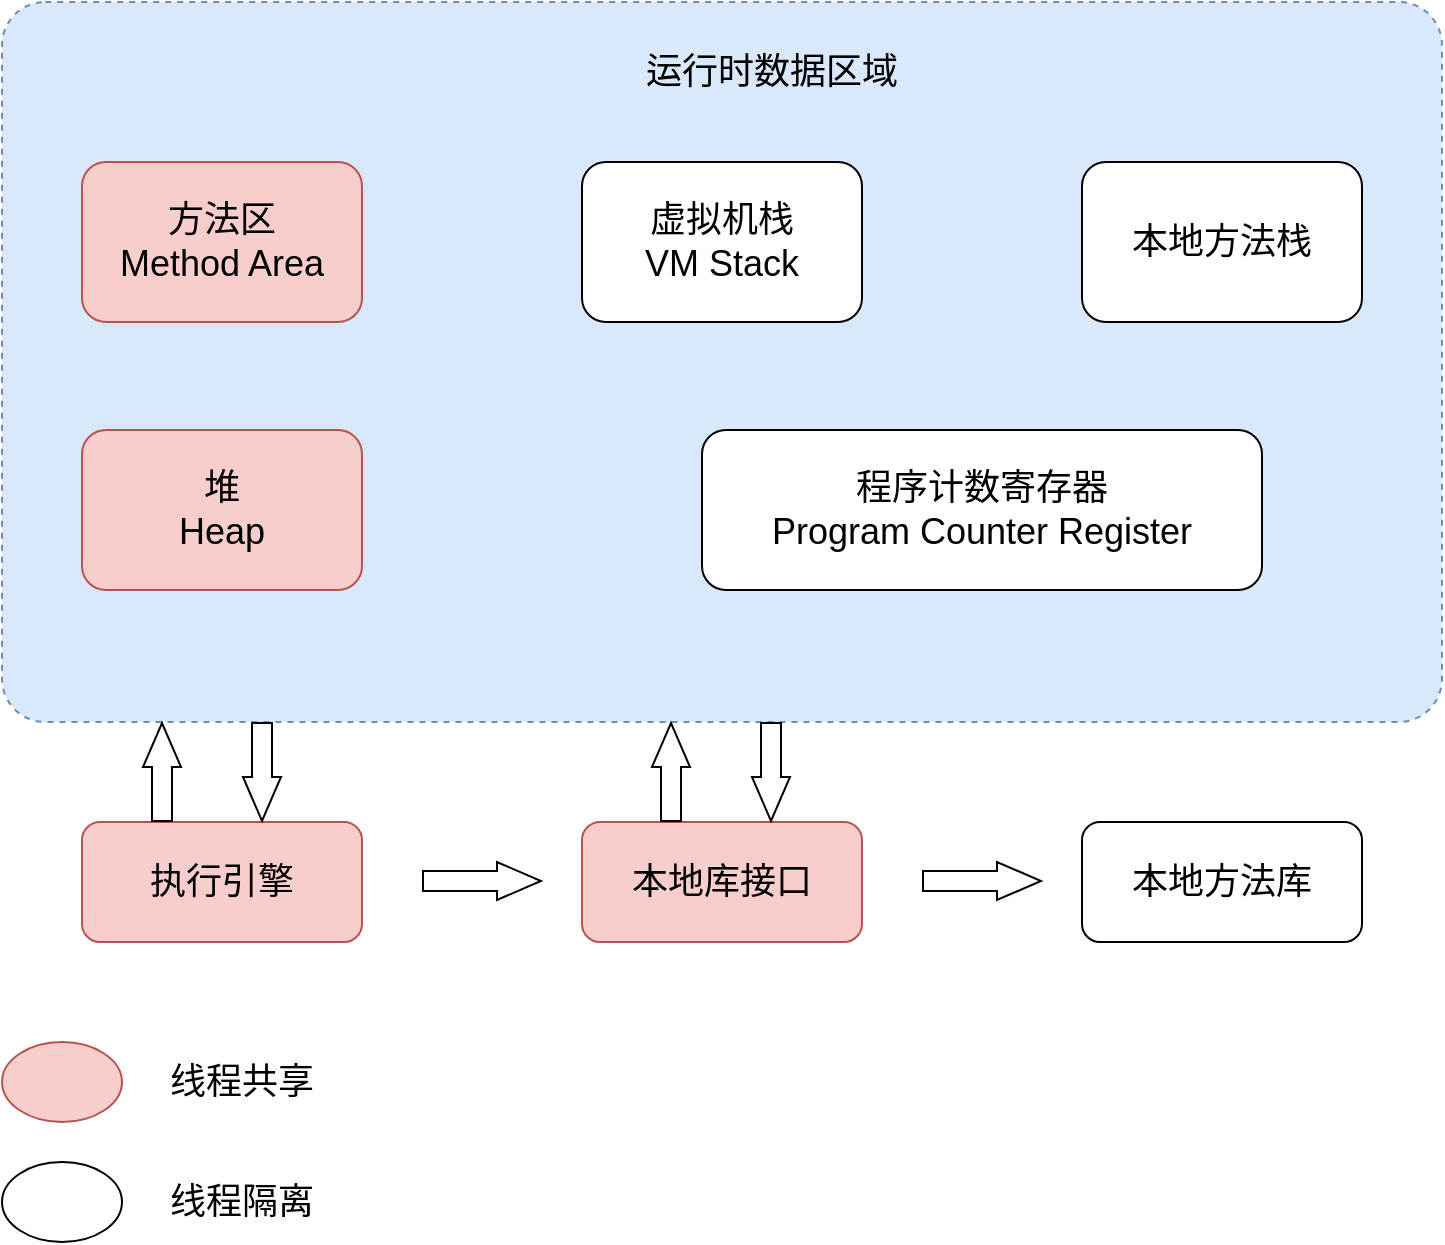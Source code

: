 <mxfile version="20.8.16" type="device"><diagram name="java内存数据区域" id="E2aL-YOyv1BfradZMjlH"><mxGraphModel dx="1418" dy="820" grid="1" gridSize="10" guides="1" tooltips="1" connect="1" arrows="1" fold="1" page="1" pageScale="1" pageWidth="1169" pageHeight="827" math="0" shadow="0"><root><mxCell id="0"/><mxCell id="1" parent="0"/><mxCell id="4tqhIyl6-8M4efKt76Nd-1" value="" style="rounded=1;whiteSpace=wrap;html=1;fillColor=#dae8fc;dashed=1;arcSize=6;strokeColor=#6c8ebf;" vertex="1" parent="1"><mxGeometry x="200" y="160" width="720" height="360" as="geometry"/></mxCell><mxCell id="4tqhIyl6-8M4efKt76Nd-2" value="运行时数据区域" style="text;html=1;strokeColor=none;fillColor=none;align=center;verticalAlign=middle;whiteSpace=wrap;rounded=0;fontSize=18;" vertex="1" parent="1"><mxGeometry x="510" y="170" width="150" height="50" as="geometry"/></mxCell><mxCell id="4tqhIyl6-8M4efKt76Nd-3" value="方法区&lt;br&gt;Method Area" style="rounded=1;whiteSpace=wrap;html=1;fontSize=18;fillColor=#f8cecc;strokeColor=#b85450;" vertex="1" parent="1"><mxGeometry x="240" y="240" width="140" height="80" as="geometry"/></mxCell><mxCell id="4tqhIyl6-8M4efKt76Nd-4" value="堆&lt;br&gt;Heap" style="rounded=1;whiteSpace=wrap;html=1;fontSize=18;fillColor=#f8cecc;strokeColor=#b85450;" vertex="1" parent="1"><mxGeometry x="240" y="374" width="140" height="80" as="geometry"/></mxCell><mxCell id="4tqhIyl6-8M4efKt76Nd-5" value="虚拟机栈&lt;br&gt;VM Stack" style="rounded=1;whiteSpace=wrap;html=1;fontSize=18;" vertex="1" parent="1"><mxGeometry x="490" y="240" width="140" height="80" as="geometry"/></mxCell><mxCell id="4tqhIyl6-8M4efKt76Nd-6" value="本地方法栈" style="rounded=1;whiteSpace=wrap;html=1;fontSize=18;" vertex="1" parent="1"><mxGeometry x="740" y="240" width="140" height="80" as="geometry"/></mxCell><mxCell id="4tqhIyl6-8M4efKt76Nd-7" value="程序计数寄存器&lt;br&gt;Program Counter Register" style="rounded=1;whiteSpace=wrap;html=1;fontSize=18;" vertex="1" parent="1"><mxGeometry x="550" y="374" width="280" height="80" as="geometry"/></mxCell><mxCell id="4tqhIyl6-8M4efKt76Nd-8" value="执行引擎" style="rounded=1;whiteSpace=wrap;html=1;fontSize=18;fillColor=#f8cecc;strokeColor=#b85450;" vertex="1" parent="1"><mxGeometry x="240" y="570" width="140" height="60" as="geometry"/></mxCell><mxCell id="4tqhIyl6-8M4efKt76Nd-10" value="本地库接口" style="rounded=1;whiteSpace=wrap;html=1;fontSize=18;fillColor=#f8cecc;strokeColor=#b85450;" vertex="1" parent="1"><mxGeometry x="490" y="570" width="140" height="60" as="geometry"/></mxCell><mxCell id="4tqhIyl6-8M4efKt76Nd-11" value="本地方法库" style="rounded=1;whiteSpace=wrap;html=1;fontSize=18;" vertex="1" parent="1"><mxGeometry x="740" y="570" width="140" height="60" as="geometry"/></mxCell><mxCell id="4tqhIyl6-8M4efKt76Nd-15" value="" style="shape=flexArrow;endArrow=classic;html=1;rounded=0;fontSize=18;endWidth=8;endSize=7;" edge="1" parent="1"><mxGeometry width="50" height="50" relative="1" as="geometry"><mxPoint x="280" y="570" as="sourcePoint"/><mxPoint x="280" y="520" as="targetPoint"/></mxGeometry></mxCell><mxCell id="4tqhIyl6-8M4efKt76Nd-16" value="" style="shape=flexArrow;endArrow=classic;html=1;rounded=0;fontSize=18;endWidth=8;endSize=7;" edge="1" parent="1"><mxGeometry width="50" height="50" relative="1" as="geometry"><mxPoint x="330" y="520" as="sourcePoint"/><mxPoint x="330" y="570" as="targetPoint"/></mxGeometry></mxCell><mxCell id="4tqhIyl6-8M4efKt76Nd-17" value="" style="shape=flexArrow;endArrow=classic;html=1;rounded=0;fontSize=18;endWidth=8;endSize=7;" edge="1" parent="1"><mxGeometry width="50" height="50" relative="1" as="geometry"><mxPoint x="534.5" y="570" as="sourcePoint"/><mxPoint x="534.5" y="520" as="targetPoint"/></mxGeometry></mxCell><mxCell id="4tqhIyl6-8M4efKt76Nd-18" value="" style="shape=flexArrow;endArrow=classic;html=1;rounded=0;fontSize=18;endWidth=8;endSize=7;" edge="1" parent="1"><mxGeometry width="50" height="50" relative="1" as="geometry"><mxPoint x="584.5" y="520" as="sourcePoint"/><mxPoint x="584.5" y="570" as="targetPoint"/></mxGeometry></mxCell><mxCell id="4tqhIyl6-8M4efKt76Nd-19" value="" style="shape=flexArrow;endArrow=classic;html=1;rounded=0;fontSize=18;endWidth=8;endSize=7;" edge="1" parent="1"><mxGeometry width="50" height="50" relative="1" as="geometry"><mxPoint x="410" y="599.5" as="sourcePoint"/><mxPoint x="470" y="599.5" as="targetPoint"/></mxGeometry></mxCell><mxCell id="4tqhIyl6-8M4efKt76Nd-20" value="" style="shape=flexArrow;endArrow=classic;html=1;rounded=0;fontSize=18;endWidth=8;endSize=7;" edge="1" parent="1"><mxGeometry width="50" height="50" relative="1" as="geometry"><mxPoint x="660" y="599.5" as="sourcePoint"/><mxPoint x="720" y="599.5" as="targetPoint"/></mxGeometry></mxCell><mxCell id="4tqhIyl6-8M4efKt76Nd-22" value="" style="ellipse;whiteSpace=wrap;html=1;fontSize=18;fillColor=#f8cecc;strokeColor=#b85450;" vertex="1" parent="1"><mxGeometry x="200" y="680" width="60" height="40" as="geometry"/></mxCell><mxCell id="4tqhIyl6-8M4efKt76Nd-23" value="" style="ellipse;whiteSpace=wrap;html=1;fontSize=18;" vertex="1" parent="1"><mxGeometry x="200" y="740" width="60" height="40" as="geometry"/></mxCell><mxCell id="4tqhIyl6-8M4efKt76Nd-24" value="线程共享" style="text;html=1;strokeColor=none;fillColor=none;align=center;verticalAlign=middle;whiteSpace=wrap;rounded=0;fontSize=18;" vertex="1" parent="1"><mxGeometry x="280" y="685" width="80" height="30" as="geometry"/></mxCell><mxCell id="4tqhIyl6-8M4efKt76Nd-25" value="线程隔离" style="text;html=1;strokeColor=none;fillColor=none;align=center;verticalAlign=middle;whiteSpace=wrap;rounded=0;fontSize=18;" vertex="1" parent="1"><mxGeometry x="280" y="745" width="80" height="30" as="geometry"/></mxCell></root></mxGraphModel></diagram></mxfile>